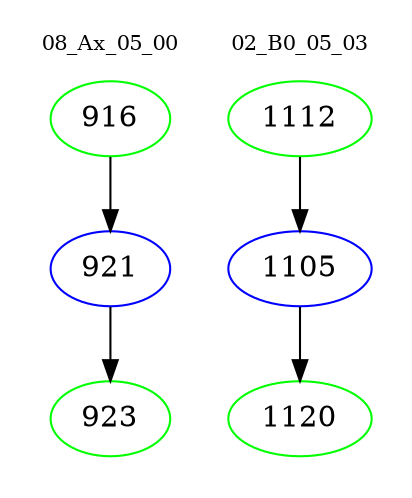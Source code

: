 digraph{
subgraph cluster_0 {
color = white
label = "08_Ax_05_00";
fontsize=10;
T0_916 [label="916", color="green"]
T0_916 -> T0_921 [color="black"]
T0_921 [label="921", color="blue"]
T0_921 -> T0_923 [color="black"]
T0_923 [label="923", color="green"]
}
subgraph cluster_1 {
color = white
label = "02_B0_05_03";
fontsize=10;
T1_1112 [label="1112", color="green"]
T1_1112 -> T1_1105 [color="black"]
T1_1105 [label="1105", color="blue"]
T1_1105 -> T1_1120 [color="black"]
T1_1120 [label="1120", color="green"]
}
}
